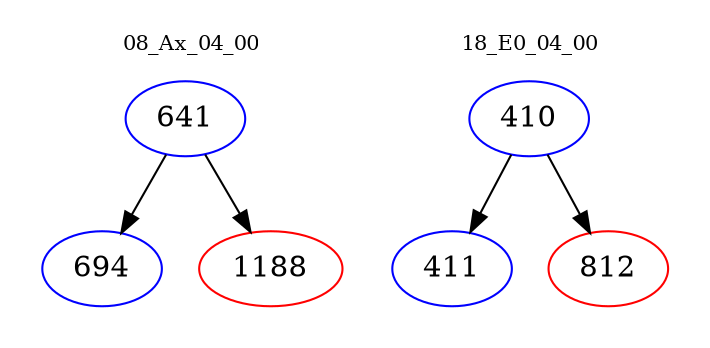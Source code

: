 digraph{
subgraph cluster_0 {
color = white
label = "08_Ax_04_00";
fontsize=10;
T0_641 [label="641", color="blue"]
T0_641 -> T0_694 [color="black"]
T0_694 [label="694", color="blue"]
T0_641 -> T0_1188 [color="black"]
T0_1188 [label="1188", color="red"]
}
subgraph cluster_1 {
color = white
label = "18_E0_04_00";
fontsize=10;
T1_410 [label="410", color="blue"]
T1_410 -> T1_411 [color="black"]
T1_411 [label="411", color="blue"]
T1_410 -> T1_812 [color="black"]
T1_812 [label="812", color="red"]
}
}
